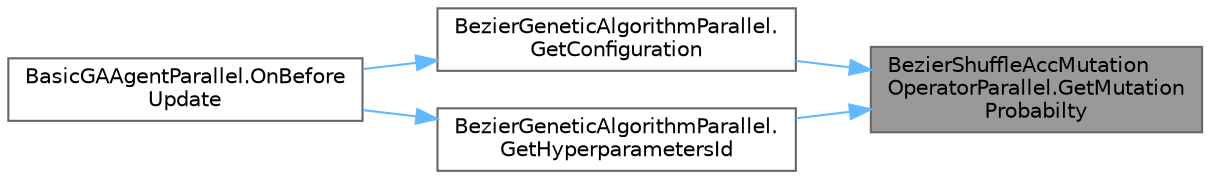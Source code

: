 digraph "BezierShuffleAccMutationOperatorParallel.GetMutationProbabilty"
{
 // LATEX_PDF_SIZE
  bgcolor="transparent";
  edge [fontname=Helvetica,fontsize=10,labelfontname=Helvetica,labelfontsize=10];
  node [fontname=Helvetica,fontsize=10,shape=box,height=0.2,width=0.4];
  rankdir="RL";
  Node1 [id="Node000001",label="BezierShuffleAccMutation\lOperatorParallel.GetMutation\lProbabilty",height=0.2,width=0.4,color="gray40", fillcolor="grey60", style="filled", fontcolor="black",tooltip="Getter for mutation probability."];
  Node1 -> Node2 [id="edge1_Node000001_Node000002",dir="back",color="steelblue1",style="solid",tooltip=" "];
  Node2 [id="Node000002",label="BezierGeneticAlgorithmParallel.\lGetConfiguration",height=0.2,width=0.4,color="grey40", fillcolor="white", style="filled",URL="$struct_bezier_genetic_algorithm_parallel.html#a3c7f4b932f7f029cf12698578ec02a65",tooltip="Creates a string capturing configuration of this GA."];
  Node2 -> Node3 [id="edge2_Node000002_Node000003",dir="back",color="steelblue1",style="solid",tooltip=" "];
  Node3 [id="Node000003",label="BasicGAAgentParallel.OnBefore\lUpdate",height=0.2,width=0.4,color="grey40", fillcolor="white", style="filled",URL="$class_basic_g_a_agent_parallel.html#ad1de461fd921e42f72037b2df6084636",tooltip="Scheduling GA and checking for destination arrival."];
  Node1 -> Node4 [id="edge3_Node000001_Node000004",dir="back",color="steelblue1",style="solid",tooltip=" "];
  Node4 [id="Node000004",label="BezierGeneticAlgorithmParallel.\lGetHyperparametersId",height=0.2,width=0.4,color="grey40", fillcolor="white", style="filled",URL="$struct_bezier_genetic_algorithm_parallel.html#ac7f2753d370f7ed777f0e42399ece872",tooltip="Getter for hyperparameters."];
  Node4 -> Node3 [id="edge4_Node000004_Node000003",dir="back",color="steelblue1",style="solid",tooltip=" "];
}
